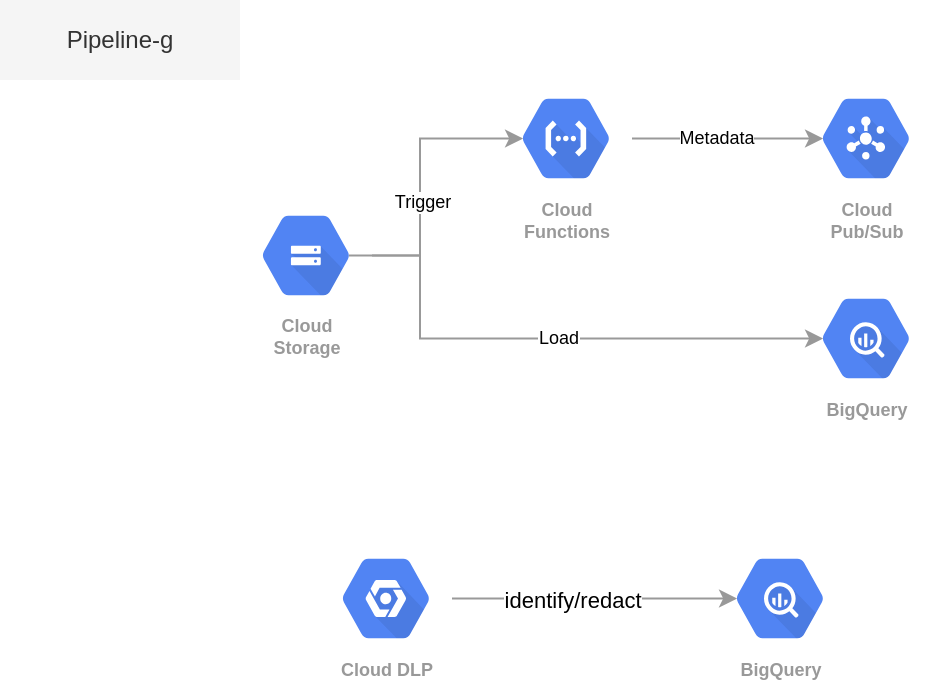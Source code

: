 <mxfile version="13.9.9" type="device"><diagram id="_dk1E-7iRMIkyu89VIW1" name="Page-1"><mxGraphModel dx="946" dy="611" grid="1" gridSize="10" guides="1" tooltips="1" connect="1" arrows="1" fold="1" page="1" pageScale="1" pageWidth="1100" pageHeight="850" math="0" shadow="0"><root><mxCell id="0"/><mxCell id="1" parent="0"/><mxCell id="CDLArwVT-f9Pjt0o3h79-1" value="Pipeline-g" style="text;html=1;fillColor=#f5f5f5;align=center;verticalAlign=middle;whiteSpace=wrap;rounded=0;fontColor=#333333;" parent="1" vertex="1"><mxGeometry x="40" y="40" width="120" height="40" as="geometry"/></mxCell><mxCell id="CDLArwVT-f9Pjt0o3h79-10" style="edgeStyle=orthogonalEdgeStyle;rounded=0;orthogonalLoop=1;jettySize=auto;html=1;entryX=0.175;entryY=0.5;entryDx=0;entryDy=0;entryPerimeter=0;fontSize=9;strokeColor=#999999;" parent="1" source="CDLArwVT-f9Pjt0o3h79-8" target="Sz1ufyC8LnQbtEYfFOpw-3" edge="1"><mxGeometry relative="1" as="geometry"><mxPoint x="301.55" y="127.75" as="targetPoint"/><Array as="points"><mxPoint x="250" y="167.5"/><mxPoint x="250" y="109.5"/></Array></mxGeometry></mxCell><mxCell id="Sz1ufyC8LnQbtEYfFOpw-10" value="Trigger" style="edgeLabel;html=1;align=center;verticalAlign=middle;resizable=0;points=[];fontSize=9;" vertex="1" connectable="0" parent="CDLArwVT-f9Pjt0o3h79-10"><mxGeometry x="-0.259" y="-1" relative="1" as="geometry"><mxPoint y="-1.05" as="offset"/></mxGeometry></mxCell><mxCell id="CDLArwVT-f9Pjt0o3h79-8" value="Cloud&#10;Storage" style="html=1;fillColor=#5184F3;strokeColor=none;verticalAlign=top;labelPosition=center;verticalLabelPosition=bottom;align=center;spacingTop=-6;fontSize=9;fontStyle=1;fontColor=#999999;shape=mxgraph.gcp2.hexIcon;prIcon=cloud_storage" parent="1" vertex="1"><mxGeometry x="160" y="138.5" width="66" height="58.5" as="geometry"/></mxCell><mxCell id="Sz1ufyC8LnQbtEYfFOpw-1" style="edgeStyle=orthogonalEdgeStyle;rounded=0;orthogonalLoop=1;jettySize=auto;html=1;entryX=0.175;entryY=0.5;entryDx=0;entryDy=0;entryPerimeter=0;strokeColor=#999999;" edge="1" parent="1" source="CDLArwVT-f9Pjt0o3h79-11" target="CDLArwVT-f9Pjt0o3h79-13"><mxGeometry relative="1" as="geometry"/></mxCell><mxCell id="Sz1ufyC8LnQbtEYfFOpw-2" value="identify/redact" style="edgeLabel;html=1;align=center;verticalAlign=middle;resizable=0;points=[];" vertex="1" connectable="0" parent="Sz1ufyC8LnQbtEYfFOpw-1"><mxGeometry x="-0.158" relative="1" as="geometry"><mxPoint as="offset"/></mxGeometry></mxCell><mxCell id="CDLArwVT-f9Pjt0o3h79-11" value="Cloud DLP" style="html=1;fillColor=#5184F3;strokeColor=none;verticalAlign=top;labelPosition=center;verticalLabelPosition=bottom;align=center;spacingTop=-6;fontSize=9;fontStyle=1;fontColor=#999999;shape=mxgraph.gcp2.hexIcon;prIcon=placeholder" parent="1" vertex="1"><mxGeometry x="200" y="310" width="66" height="58.5" as="geometry"/></mxCell><mxCell id="CDLArwVT-f9Pjt0o3h79-13" value="BigQuery" style="html=1;fillColor=#5184F3;strokeColor=none;verticalAlign=top;labelPosition=center;verticalLabelPosition=bottom;align=center;spacingTop=-6;fontSize=9;fontStyle=1;fontColor=#999999;shape=mxgraph.gcp2.hexIcon;prIcon=bigquery" parent="1" vertex="1"><mxGeometry x="397" y="310" width="66" height="58.5" as="geometry"/></mxCell><mxCell id="Sz1ufyC8LnQbtEYfFOpw-8" style="edgeStyle=orthogonalEdgeStyle;rounded=0;orthogonalLoop=1;jettySize=auto;html=1;entryX=0.175;entryY=0.5;entryDx=0;entryDy=0;entryPerimeter=0;strokeColor=#999999;fontSize=9;" edge="1" parent="1" source="Sz1ufyC8LnQbtEYfFOpw-3" target="Sz1ufyC8LnQbtEYfFOpw-13"><mxGeometry relative="1" as="geometry"><mxPoint x="441.55" y="109.25" as="targetPoint"/></mxGeometry></mxCell><mxCell id="Sz1ufyC8LnQbtEYfFOpw-12" value="Metadata" style="edgeLabel;html=1;align=center;verticalAlign=middle;resizable=0;points=[];fontSize=9;" vertex="1" connectable="0" parent="Sz1ufyC8LnQbtEYfFOpw-8"><mxGeometry x="-0.135" y="-1" relative="1" as="geometry"><mxPoint y="-1.8" as="offset"/></mxGeometry></mxCell><mxCell id="Sz1ufyC8LnQbtEYfFOpw-3" value="Cloud&#10;Functions" style="html=1;fillColor=#5184F3;strokeColor=none;verticalAlign=top;labelPosition=center;verticalLabelPosition=bottom;align=center;spacingTop=-6;fontSize=9;fontStyle=1;fontColor=#999999;shape=mxgraph.gcp2.hexIcon;prIcon=cloud_functions" vertex="1" parent="1"><mxGeometry x="290" y="80" width="66" height="58.5" as="geometry"/></mxCell><mxCell id="Sz1ufyC8LnQbtEYfFOpw-4" value="BigQuery" style="html=1;fillColor=#5184F3;strokeColor=none;verticalAlign=top;labelPosition=center;verticalLabelPosition=bottom;align=center;spacingTop=-6;fontSize=9;fontStyle=1;fontColor=#999999;shape=mxgraph.gcp2.hexIcon;prIcon=bigquery" vertex="1" parent="1"><mxGeometry x="440" y="180" width="66" height="58.5" as="geometry"/></mxCell><mxCell id="Sz1ufyC8LnQbtEYfFOpw-9" style="edgeStyle=orthogonalEdgeStyle;rounded=0;orthogonalLoop=1;jettySize=auto;html=1;entryX=0.175;entryY=0.5;entryDx=0;entryDy=0;entryPerimeter=0;strokeColor=#999999;fontSize=9;exitX=0.825;exitY=0.5;exitDx=0;exitDy=0;exitPerimeter=0;" edge="1" parent="1" source="CDLArwVT-f9Pjt0o3h79-8" target="Sz1ufyC8LnQbtEYfFOpw-4"><mxGeometry relative="1" as="geometry"><mxPoint x="496" y="167.8" as="sourcePoint"/><Array as="points"><mxPoint x="250" y="168"/><mxPoint x="250" y="209"/></Array></mxGeometry></mxCell><mxCell id="Sz1ufyC8LnQbtEYfFOpw-15" value="Load" style="edgeLabel;html=1;align=center;verticalAlign=middle;resizable=0;points=[];fontSize=9;" vertex="1" connectable="0" parent="Sz1ufyC8LnQbtEYfFOpw-9"><mxGeometry x="0.049" y="1" relative="1" as="geometry"><mxPoint as="offset"/></mxGeometry></mxCell><mxCell id="Sz1ufyC8LnQbtEYfFOpw-13" value="Cloud&#10;Pub/Sub" style="html=1;fillColor=#5184F3;strokeColor=none;verticalAlign=top;labelPosition=center;verticalLabelPosition=bottom;align=center;spacingTop=-6;fontSize=9;fontStyle=1;fontColor=#999999;shape=mxgraph.gcp2.hexIcon;prIcon=cloud_pubsub" vertex="1" parent="1"><mxGeometry x="440" y="80" width="66" height="58.5" as="geometry"/></mxCell></root></mxGraphModel></diagram></mxfile>